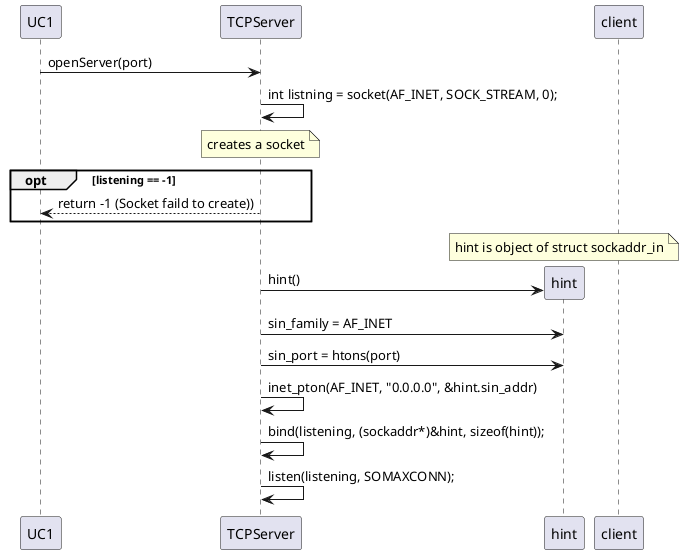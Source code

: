 @startuml
participant UC1
participant TCPServer
participant hint
participant client

UC1 -> TCPServer : openServer(port)
TCPServer -> TCPServer : int listning = socket(AF_INET, SOCK_STREAM, 0);
note over TCPServer : creates a socket 
opt  listening == -1
    UC1 <-- TCPServer : return -1 (Socket faild to create))
end
note over hint : hint is object of struct sockaddr_in 
TCPServer -> hint ** : hint()
TCPServer -> hint : sin_family = AF_INET
TCPServer -> hint : sin_port = htons(port)
TCPServer -> TCPServer : inet_pton(AF_INET, "0.0.0.0", &hint.sin_addr)
TCPServer -> TCPServer : bind(listening, (sockaddr*)&hint, sizeof(hint));
TCPServer -> TCPServer : listen(listening, SOMAXCONN);


@enduml